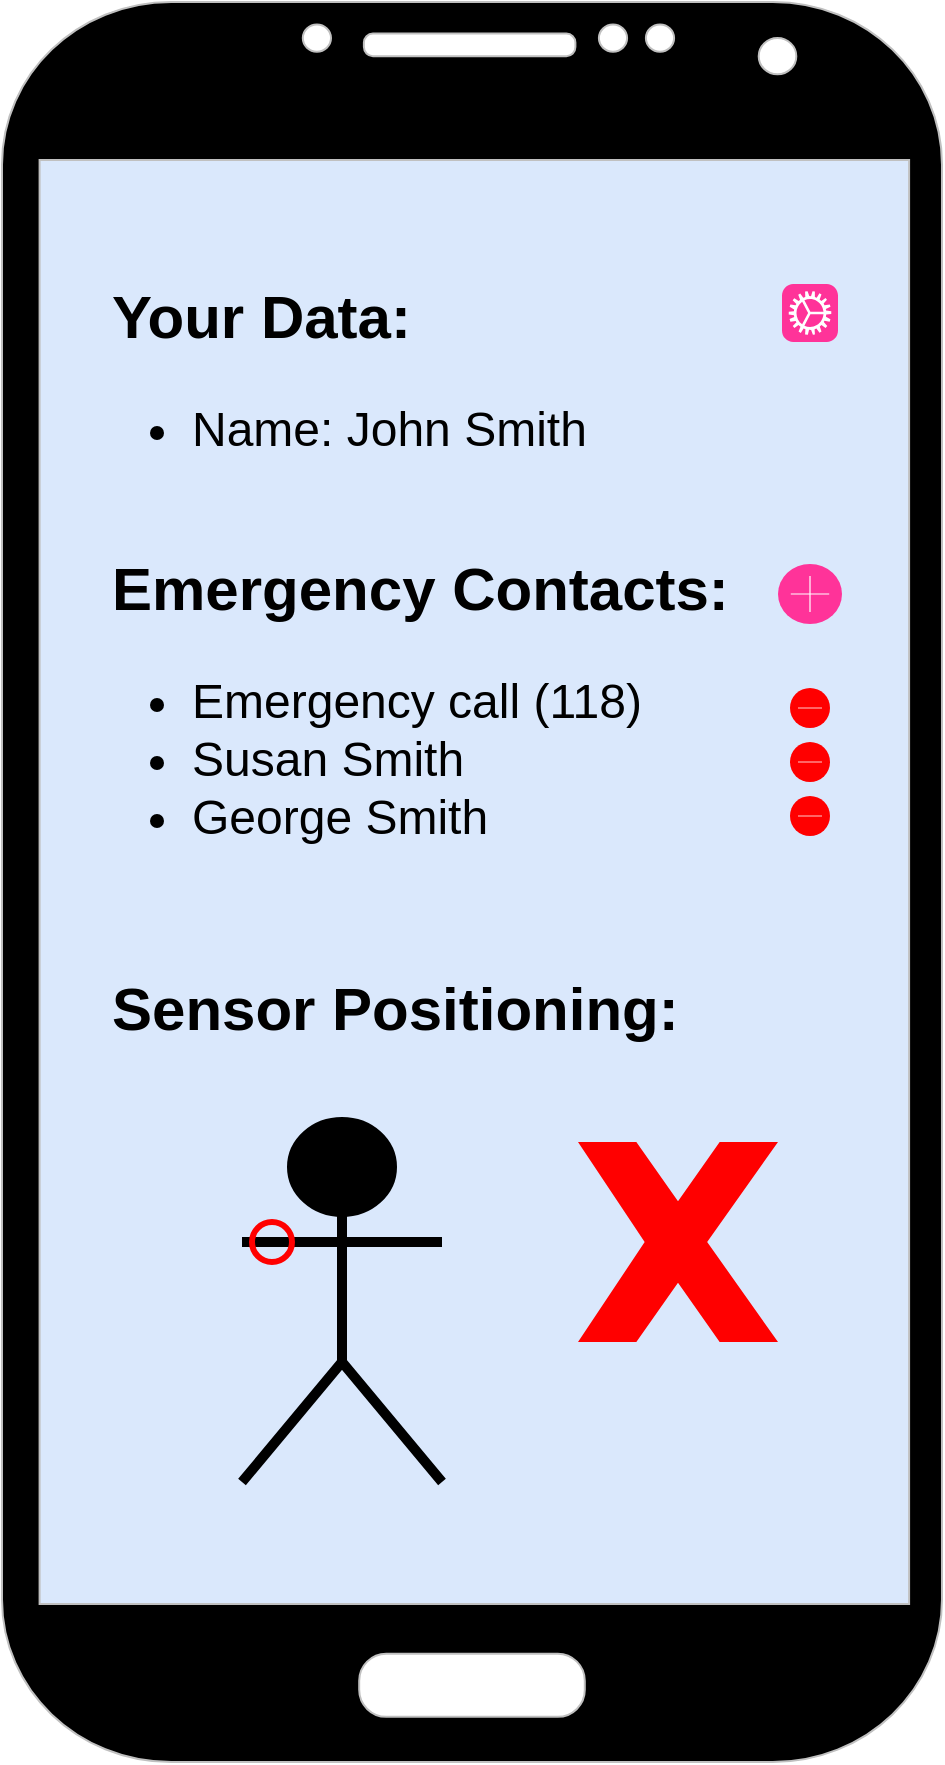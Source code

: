 <mxfile version="11.3.0" type="device" pages="1"><diagram id="hMbtT0sAFQQrnDE_1lz0" name="Page-1"><mxGraphModel dx="1341" dy="811" grid="1" gridSize="10" guides="1" tooltips="1" connect="1" arrows="1" fold="1" page="1" pageScale="1" pageWidth="850" pageHeight="1100" math="0" shadow="0"><root><mxCell id="0"/><mxCell id="1" parent="0"/><mxCell id="lPtqRm5L-7dkQOFKhjNu-2" value="" style="rounded=0;whiteSpace=wrap;html=1;fillColor=#dae8fc;strokeColor=#6c8ebf;" parent="1" vertex="1"><mxGeometry x="100" y="120" width="450" height="750" as="geometry"/></mxCell><mxCell id="lPtqRm5L-7dkQOFKhjNu-1" value="" style="verticalLabelPosition=bottom;verticalAlign=top;html=1;shadow=0;dashed=0;strokeWidth=1;shape=mxgraph.android.phone2;fillColor=#000000;strokeColor=#c0c0c0;" parent="1" vertex="1"><mxGeometry x="90" y="50" width="470" height="880" as="geometry"/></mxCell><mxCell id="T-I8qXdD9KXYb_qvNrxY-3" value="&lt;h1 style=&quot;font-size: 30px&quot;&gt;Your Data:&lt;/h1&gt;&lt;div style=&quot;font-size: 24px&quot;&gt;&lt;ul&gt;&lt;li&gt;Name: John Smith&lt;/li&gt;&lt;/ul&gt;&lt;/div&gt;" style="text;html=1;strokeColor=none;fillColor=none;spacing=5;spacingTop=-20;whiteSpace=wrap;overflow=hidden;rounded=0;" parent="1" vertex="1"><mxGeometry x="140" y="180" width="280" height="120" as="geometry"/></mxCell><mxCell id="T-I8qXdD9KXYb_qvNrxY-4" value="&lt;h1&gt;&lt;font style=&quot;font-size: 30px&quot;&gt;Emergency Contacts:&lt;/font&gt;&lt;/h1&gt;&lt;div style=&quot;font-size: 24px&quot;&gt;&lt;ul&gt;&lt;li&gt;Emergency call (118)&lt;/li&gt;&lt;li&gt;Susan Smith&lt;/li&gt;&lt;li&gt;George Smith&lt;/li&gt;&lt;/ul&gt;&lt;/div&gt;&lt;p&gt;&lt;/p&gt;" style="text;html=1;strokeColor=none;fillColor=none;spacing=5;spacingTop=-20;whiteSpace=wrap;overflow=hidden;rounded=0;" parent="1" vertex="1"><mxGeometry x="140" y="320" width="350" height="190" as="geometry"/></mxCell><mxCell id="T-I8qXdD9KXYb_qvNrxY-6" value="&lt;h1&gt;&lt;font style=&quot;font-size: 30px&quot;&gt;Sensor Positioning:&lt;/font&gt;&lt;/h1&gt;&lt;p&gt;&lt;/p&gt;" style="text;html=1;strokeColor=none;fillColor=none;spacing=5;spacingTop=-20;whiteSpace=wrap;overflow=hidden;rounded=0;" parent="1" vertex="1"><mxGeometry x="140" y="530" width="350" height="50" as="geometry"/></mxCell><mxCell id="T-I8qXdD9KXYb_qvNrxY-7" value="" style="shape=umlActor;verticalLabelPosition=bottom;labelBackgroundColor=#ffffff;verticalAlign=top;html=1;outlineConnect=0;fillColor=#000000;strokeWidth=5;" parent="1" vertex="1"><mxGeometry x="210" y="610" width="100" height="180" as="geometry"/></mxCell><mxCell id="T-I8qXdD9KXYb_qvNrxY-8" value="" style="ellipse;whiteSpace=wrap;html=1;aspect=fixed;strokeWidth=3;fillColor=none;strokeColor=#FF0000;" parent="1" vertex="1"><mxGeometry x="215" y="660" width="20" height="20" as="geometry"/></mxCell><mxCell id="T-I8qXdD9KXYb_qvNrxY-13" value="" style="html=1;verticalLabelPosition=bottom;labelBackgroundColor=#ffffff;verticalAlign=top;shadow=0;dashed=0;strokeWidth=2;shape=mxgraph.ios7.misc.add;fillColor=#FF3399;strokeColor=#ffffff;" parent="1" vertex="1"><mxGeometry x="478" y="331" width="32" height="30" as="geometry"/></mxCell><mxCell id="T-I8qXdD9KXYb_qvNrxY-14" value="" style="html=1;verticalLabelPosition=bottom;labelBackgroundColor=#ffffff;verticalAlign=top;shadow=0;dashed=0;strokeWidth=2;shape=mxgraph.ios7.misc.delete;fillColor=#ff0000;strokeColor=#ffffff;" parent="1" vertex="1"><mxGeometry x="484" y="393" width="20" height="20" as="geometry"/></mxCell><mxCell id="T-I8qXdD9KXYb_qvNrxY-15" value="" style="html=1;verticalLabelPosition=bottom;labelBackgroundColor=#ffffff;verticalAlign=top;shadow=0;dashed=0;strokeWidth=2;shape=mxgraph.ios7.misc.delete;fillColor=#ff0000;strokeColor=#ffffff;" parent="1" vertex="1"><mxGeometry x="484" y="420" width="20" height="20" as="geometry"/></mxCell><mxCell id="T-I8qXdD9KXYb_qvNrxY-17" value="" style="html=1;verticalLabelPosition=bottom;labelBackgroundColor=#ffffff;verticalAlign=top;shadow=0;dashed=0;strokeWidth=2;shape=mxgraph.ios7.misc.delete;fillColor=#ff0000;strokeColor=#ffffff;" parent="1" vertex="1"><mxGeometry x="484" y="447" width="20" height="20" as="geometry"/></mxCell><mxCell id="T-I8qXdD9KXYb_qvNrxY-18" value="" style="html=1;strokeWidth=1;shadow=0;dashed=0;shape=mxgraph.ios7.misc.settings;fillColor=#FF3399;strokeColor=none;buttonText=;strokeColor2=#222222;fontColor=#222222;fontSize=8;verticalLabelPosition=bottom;verticalAlign=top;align=center;" parent="1" vertex="1"><mxGeometry x="480" y="191" width="28" height="29" as="geometry"/></mxCell><mxCell id="uSCbeawNrkOUE0DpPmAu-1" value="" style="verticalLabelPosition=bottom;verticalAlign=top;html=1;shape=mxgraph.basic.x;strokeColor=none;strokeWidth=3;fillColor=#FF0000;" vertex="1" parent="1"><mxGeometry x="378" y="620" width="100" height="100" as="geometry"/></mxCell></root></mxGraphModel></diagram></mxfile>